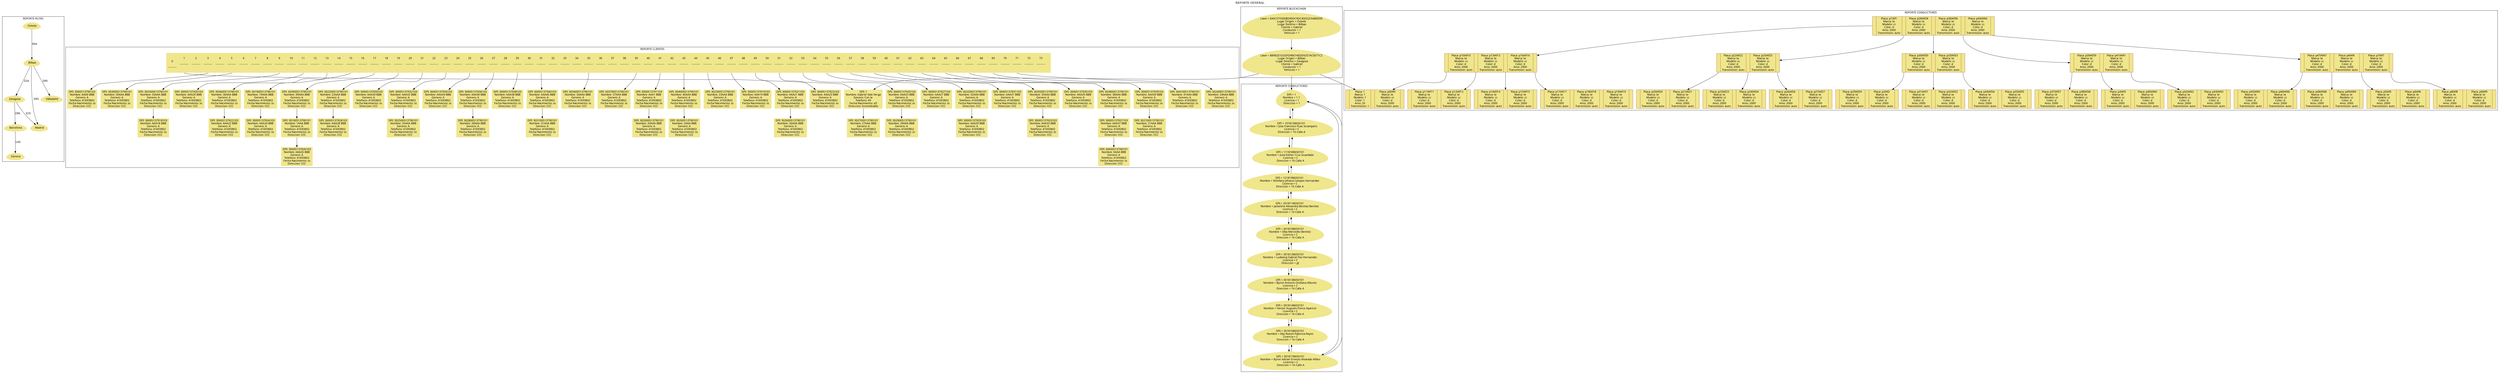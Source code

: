 digraph{

labelloc = "t;"label = "REPORTE GENERAL";

subgraph cluster_Map{ rankdir=LR; 
 node[shape = egg, style=filled, color = khaki, fontname = "Century Gothic"]; graph [fontname = "Century Gothic"];
labelloc = "t;"label = "REPORTE RUTAS";
"Oviedo"[label = " Oviedo"]
"Oviedo"->"Bilbao"[arrowhead=normal label= "304"]
"Bilbao"[label = " Bilbao"]
"Bilbao"->"Zaragoza"[arrowhead=normal label= "324"]
"Bilbao"->"Madrid"[arrowhead=normal label= "395"]
"Bilbao"->"Valladolid"[arrowhead=normal label= "280"]
"Zaragoza"[label = " Zaragoza"]
"Zaragoza"->"Barcelona"[arrowhead=normal label= "296"]
"Zaragoza"->"Madrid"[arrowhead=normal label= "325"]
"Madrid"[label = " Madrid"]
"Valladolid"[label = " Valladolid"]
"Barcelona"[label = " Barcelona"]
"Barcelona"->"Gerona"[arrowhead=normal label= "100"]
"Gerona"[label = " Gerona"]
}

subgraph cluster_Drivers{ rankdir=LR; 
 node[shape = egg, style=filled, color = khaki, fontname = "Century Gothic"]; graph [fontname = "Century Gothic"];
labelloc = "t;"label = "REPORTE CONDUCTORES";
x1[dir=both label = "DPI = 1\nNombre = 1 1\n Licencia = 1\n Direccion = 1"]x1-> x1018158650101
x1-> x3018178650101
x1018158650101[dir=both label = "DPI = 1018158650101\nNombre = Jose Francisco Puac Ixcamparic\n Licencia = C\n Direccion = 16 Calle A"]x1018158650101-> x1118188650101
x1018158650101-> x1
x1118188650101[dir=both label = "DPI = 1118188650101\nNombre = Julia Esther Cruz Guardado\n Licencia = C\n Direccion = 16 Calle A"]x1118188650101-> x1218198650101
x1118188650101-> x1018158650101
x1218198650101[dir=both label = "DPI = 1218198650101\nNombre = Sthefany Johana Campos Hernandez\n Licencia = C\n Direccion = 16 Calle A"]x1218198650101-> x2018118650101
x1218198650101-> x1118188650101
x2018118650101[dir=both label = "DPI = 2018118650101\nNombre = Jackeline Alexandra Benitez Benitez\n Licencia = C\n Direccion = 16 Calle A"]x2018118650101-> x3018108650101
x2018118650101-> x1218198650101
x3018108650101[dir=both label = "DPI = 3018108650101\nNombre = Elba Mercedes Benitez\n Licencia = C\n Direccion = 16 Calle A"]x3018108650101-> x3018128650101
x3018108650101-> x2018118650101
x3018128650101[dir=both label = "DPI = 3018128650101\nNombre = Ludwing Gabriel Paz Hernandez\n Licencia = C\n Direccion = gt"]x3018128650101-> x3018138650101
x3018128650101-> x3018108650101
x3018138650101[dir=both label = "DPI = 3018138650101\nNombre = Byron Antonio Orellana Alburez\n Licencia = C\n Direccion = 16 Calle A"]x3018138650101-> x3018148650101
x3018138650101-> x3018128650101
x3018148650101[dir=both label = "DPI = 3018148650101\nNombre = Hector Augusto Ponce Aparicio\n Licencia = C\n Direccion = 16 Calle A"]x3018148650101-> x3018168650101
x3018148650101-> x3018138650101
x3018168650101[dir=both label = "DPI = 3018168650101\nNombre = Aby Noemi Palencia Reyes\n Licencia = C\n Direccion = 16 Calle A"]x3018168650101-> x3018178650101
x3018168650101-> x3018148650101
x3018178650101[dir=both label = "DPI = 3018178650101\nNombre = Byron Adrian Ernesto Alvarado Alfaro\n Licencia = C\n Direccion = 16 Calle A"]x3018178650101-> x1
x3018178650101-> x3018168650101
}

subgraph cluster_Clientes{rankdir=LR
node[shape=record,style=filled, color = khaki, fontname = "Century Gothic"]; graph [fontname = "Century Gothic"];
 labelloc = "t;"label = "REPORTE CLIENTES";  Nodo947494900[label= 
"<P0>\n\n0\n\n----------\n\n|<P1>1\n\n----------\n\n|<P2>2\n\n----------\n\n|<P3>3\n\n----------\n\n|<P4>4\n\n----------\n\n|<P5>5\n\n----------\n\n|<P6>6\n\n----------\n\n|<P7>7\n\n----------\n\n|<P8>8\n\n----------\n\n|<P9>9\n\n----------\n\n|<P10>10\n\n----------\n\n|<P11>11\n\n----------\n\n|<P12>12\n\n----------\n\n|<P13>13\n\n----------\n\n|<P14>14\n\n----------\n\n|<P15>15\n\n----------\n\n|<P16>16\n\n----------\n\n|<P17>17\n\n----------\n\n|<P18>18\n\n----------\n\n|<P19>19\n\n----------\n\n|<P20>20\n\n----------\n\n|<P21>21\n\n----------\n\n|<P22>22\n\n----------\n\n|<P23>23\n\n----------\n\n|<P24>24\n\n----------\n\n|<P25>25\n\n----------\n\n|<P26>26\n\n----------\n\n|<P27>27\n\n----------\n\n|<P28>28\n\n----------\n\n|<P29>29\n\n----------\n\n|<P30>30\n\n----------\n\n|<P31>31\n\n----------\n\n|<P32>32\n\n----------\n\n|<P33>33\n\n----------\n\n|<P34>34\n\n----------\n\n|<P35>35\n\n----------\n\n|<P36>36\n\n----------\n\n|<P37>37\n\n----------\n\n|<P38>38\n\n----------\n\n|<P39>39\n\n----------\n\n|<P40>40\n\n----------\n\n|<P41>41\n\n----------\n\n|<P42>42\n\n----------\n\n|<P43>43\n\n----------\n\n|<P44>44\n\n----------\n\n|<P45>45\n\n----------\n\n|<P46>46\n\n----------\n\n|<P47>47\n\n----------\n\n|<P48>48\n\n----------\n\n|<P49>49\n\n----------\n\n|<P50>50\n\n----------\n\n|<P51>51\n\n----------\n\n|<P52>52\n\n----------\n\n|<P53>53\n\n----------\n\n|<P54>54\n\n----------\n\n|<P55>55\n\n----------\n\n|<P56>56\n\n----------\n\n|<P57>57\n\n----------\n\n|<P58>58\n\n----------\n\n|<P59>59\n\n----------\n\n|<P60>60\n\n----------\n\n|<P61>61\n\n----------\n\n|<P62>62\n\n----------\n\n|<P63>63\n\n----------\n\n|<P64>64\n\n----------\n\n|<P65>65\n\n----------\n\n|<P66>66\n\n----------\n\n|<P67>67\n\n----------\n\n|<P68>68\n\n----------\n\n|<P69>69\n\n----------\n\n|<P70>70\n\n----------\n\n|<P71>71\n\n----------\n\n|<P72>72\n\n----------\n\n|<P73>73\n\n----------\n\n|<P74>"];
Nodo1354180151[label=" DPI: 1\nNombre: Gabriel Vale Verga\nGenero: Con la \nTelefono: 69\nFecha Nacimiento: xD\nDireccion: Innombrable"];
Nodo1354180151 -> Nodo171025424
Nodo171025424[label=" DPI: 302700513790101\nNombre: 27AAA BBB\nGenero: A\nTelefono: 41693802\nFecha Nacimiento: ss\nDireccion: CCC"];
Nodo947494900:P1 -> Nodo1354180151
Nodo1562517515[label=" DPI: 3000513790103\nNombre: AAA0 BBB\nGenero: A\nTelefono: 41693802\nFecha Nacimiento: ss\nDireccion: CCC"];
Nodo947494900:P3 -> Nodo1562517515
Nodo782774822[label=" DPI: 303000513790101\nNombre: 30AAA BBB\nGenero: A\nTelefono: 41693802\nFecha Nacimiento: ss\nDireccion: CCC"];
Nodo947494900:P5 -> Nodo782774822
Nodo1524272696[label=" DPI: 303300513790101\nNombre: 33AAA BBB\nGenero: A\nTelefono: 41693802\nFecha Nacimiento: ss\nDireccion: CCC"];
Nodo1524272696 -> Nodo1565302871
Nodo1565302871[label=" DPI: 30005137918103\nNombre: AAA18 BBB\nGenero: A\nTelefono: 41693802\nFecha Nacimiento: ss\nDireccion: CCC"];
Nodo947494900:P9 -> Nodo1524272696
Nodo295891341[label=" DPI: 30005137920103\nNombre: AAA20 BBB\nGenero: A\nTelefono: 41693802\nFecha Nacimiento: ss\nDireccion: CCC"];
Nodo947494900:P11 -> Nodo295891341
Nodo2129975453[label=" DPI: 303600513790101\nNombre: 36AAA BBB\nGenero: A\nTelefono: 41693802\nFecha Nacimiento: ss\nDireccion: CCC"];
Nodo2129975453 -> Nodo1884365365
Nodo1884365365[label=" DPI: 30005137922103\nNombre: AAA22 BBB\nGenero: A\nTelefono: 41693802\nFecha Nacimiento: ss\nDireccion: CCC"];
Nodo947494900:P13 -> Nodo2129975453
Nodo1210542704[label=" DPI: 301900513790101\nNombre: 19AAA BBB\nGenero: A\nTelefono: 41693802\nFecha Nacimiento: ss\nDireccion: CCC"];
Nodo1210542704 -> Nodo1318044768
Nodo1318044768[label=" DPI: 30005137924103\nNombre: AAA24 BBB\nGenero: A\nTelefono: 41693802\nFecha Nacimiento: ss\nDireccion: CCC"];
Nodo947494900:P15 -> Nodo1210542704
Nodo384290076[label=" DPI: 303900513790101\nNombre: 39AAA BBB\nGenero: A\nTelefono: 41693802\nFecha Nacimiento: ss\nDireccion: CCC"];
Nodo384290076 -> Nodo1876821375
Nodo1876821375[label=" DPI: 30100513790101\nNombre: 1AAA BBB\nGenero: A\nTelefono: 41693802\nFecha Nacimiento: ss\nDireccion: CCC"];
Nodo1876821375 -> Nodo475633182
Nodo475633182[label=" DPI: 30005137926103\nNombre: AAA26 BBB\nGenero: A\nTelefono: 41693802\nFecha Nacimiento: ss\nDireccion: CCC"];
Nodo947494900:P17 -> Nodo384290076
Nodo751168817[label=" DPI: 302200513790101\nNombre: 22AAA BBB\nGenero: A\nTelefono: 41693802\nFecha Nacimiento: ss\nDireccion: CCC"];
Nodo751168817 -> Nodo73554584
Nodo73554584[label=" DPI: 30005137928103\nNombre: AAA28 BBB\nGenero: A\nTelefono: 41693802\nFecha Nacimiento: ss\nDireccion: CCC"];
Nodo947494900:P19 -> Nodo751168817
Nodo453526166[label=" DPI: 30005137930103\nNombre: AAA30 BBB\nGenero: A\nTelefono: 41693802\nFecha Nacimiento: ss\nDireccion: CCC"];
Nodo947494900:P21 -> Nodo453526166
Nodo1269943951[label=" DPI: 30005137932103\nNombre: AAA32 BBB\nGenero: A\nTelefono: 41693802\nFecha Nacimiento: ss\nDireccion: CCC"];
Nodo1269943951 -> Nodo1218317997
Nodo1218317997[label=" DPI: 302500513790101\nNombre: 25AAA BBB\nGenero: A\nTelefono: 41693802\nFecha Nacimiento: ss\nDireccion: CCC"];
Nodo947494900:P23 -> Nodo1269943951
Nodo1589525436[label=" DPI: 30005137934103\nNombre: AAA34 BBB\nGenero: A\nTelefono: 41693802\nFecha Nacimiento: ss\nDireccion: CCC"];
Nodo947494900:P25 -> Nodo1589525436
Nodo133946895[label=" DPI: 30005137936103\nNombre: AAA36 BBB\nGenero: A\nTelefono: 41693802\nFecha Nacimiento: ss\nDireccion: CCC"];
Nodo133946895 -> Nodo1123790281
Nodo1123790281[label=" DPI: 302800513790101\nNombre: 28AAA BBB\nGenero: A\nTelefono: 41693802\nFecha Nacimiento: ss\nDireccion: CCC"];
Nodo947494900:P27 -> Nodo133946895
Nodo2049456221[label=" DPI: 30005137938103\nNombre: AAA38 BBB\nGenero: A\nTelefono: 41693802\nFecha Nacimiento: ss\nDireccion: CCC"];
Nodo947494900:P29 -> Nodo2049456221
Nodo1441046399[label=" DPI: 30005137940103\nNombre: AAA40 BBB\nGenero: A\nTelefono: 41693802\nFecha Nacimiento: ss\nDireccion: CCC"];
Nodo1441046399 -> Nodo204879978
Nodo204879978[label=" DPI: 303100513790101\nNombre: 31AAA BBB\nGenero: A\nTelefono: 41693802\nFecha Nacimiento: ss\nDireccion: CCC"];
Nodo947494900:P31 -> Nodo1441046399
Nodo331110848[label=" DPI: 303400513790101\nNombre: 34AAA BBB\nGenero: A\nTelefono: 41693802\nFecha Nacimiento: ss\nDireccion: CCC"];
Nodo947494900:P35 -> Nodo331110848
Nodo686649658[label=" DPI: 303700513790101\nNombre: 37AAA BBB\nGenero: A\nTelefono: 41693802\nFecha Nacimiento: ss\nDireccion: CCC"];
Nodo947494900:P39 -> Nodo686649658
Nodo1501760575[label=" DPI: 3000513791103\nNombre: AAA1 BBB\nGenero: A\nTelefono: 41693802\nFecha Nacimiento: ss\nDireccion: CCC"];
Nodo1501760575 -> Nodo1682676237
Nodo1682676237[label=" DPI: 302000513790101\nNombre: 20AAA BBB\nGenero: A\nTelefono: 41693802\nFecha Nacimiento: ss\nDireccion: CCC"];
Nodo947494900:P41 -> Nodo1501760575
Nodo357088541[label=" DPI: 304000513790101\nNombre: 40AAA BBB\nGenero: A\nTelefono: 41693802\nFecha Nacimiento: ss\nDireccion: CCC"];
Nodo357088541 -> Nodo1450146351
Nodo1450146351[label=" DPI: 30200513790101\nNombre: 2AAA BBB\nGenero: A\nTelefono: 41693802\nFecha Nacimiento: ss\nDireccion: CCC"];
Nodo947494900:P43 -> Nodo357088541
Nodo399271465[label=" DPI: 302300513790101\nNombre: 23AAA BBB\nGenero: A\nTelefono: 41693802\nFecha Nacimiento: ss\nDireccion: CCC"];
Nodo947494900:P45 -> Nodo399271465
Nodo795807023[label=" DPI: 30005137919103\nNombre: AAA19 BBB\nGenero: A\nTelefono: 41693802\nFecha Nacimiento: ss\nDireccion: CCC"];
Nodo947494900:P47 -> Nodo795807023
Nodo2141191562[label=" DPI: 30005137921103\nNombre: AAA21 BBB\nGenero: A\nTelefono: 41693802\nFecha Nacimiento: ss\nDireccion: CCC"];
Nodo2141191562 -> Nodo1376538196
Nodo1376538196[label=" DPI: 302600513790101\nNombre: 26AAA BBB\nGenero: A\nTelefono: 41693802\nFecha Nacimiento: ss\nDireccion: CCC"];
Nodo947494900:P49 -> Nodo2141191562
Nodo646289170[label=" DPI: 30005137923103\nNombre: AAA23 BBB\nGenero: A\nTelefono: 41693802\nFecha Nacimiento: ss\nDireccion: CCC"];
Nodo947494900:P51 -> Nodo646289170
Nodo1909776536[label=" DPI: 30005137925103\nNombre: AAA25 BBB\nGenero: A\nTelefono: 41693802\nFecha Nacimiento: ss\nDireccion: CCC"];
Nodo1909776536 -> Nodo1898393733
Nodo1898393733[label=" DPI: 302900513790101\nNombre: 29AAA BBB\nGenero: A\nTelefono: 41693802\nFecha Nacimiento: ss\nDireccion: CCC"];
Nodo947494900:P53 -> Nodo1909776536
Nodo1097448987[label=" DPI: 30005137927103\nNombre: AAA27 BBB\nGenero: A\nTelefono: 41693802\nFecha Nacimiento: ss\nDireccion: CCC"];
Nodo947494900:P55 -> Nodo1097448987
Nodo1264491555[label=" DPI: 303200513790101\nNombre: 32AAA BBB\nGenero: A\nTelefono: 41693802\nFecha Nacimiento: ss\nDireccion: CCC"];
Nodo1264491555 -> Nodo492336624
Nodo492336624[label=" DPI: 30005137929103\nNombre: AAA29 BBB\nGenero: A\nTelefono: 41693802\nFecha Nacimiento: ss\nDireccion: CCC"];
Nodo947494900:P57 -> Nodo1264491555
Nodo1429458374[label=" DPI: 30005137931103\nNombre: AAA31 BBB\nGenero: A\nTelefono: 41693802\nFecha Nacimiento: ss\nDireccion: CCC"];
Nodo947494900:P59 -> Nodo1429458374
Nodo1495672861[label=" DPI: 303500513790101\nNombre: 35AAA BBB\nGenero: A\nTelefono: 41693802\nFecha Nacimiento: ss\nDireccion: CCC"];
Nodo1495672861 -> Nodo1722161310
Nodo1722161310[label=" DPI: 30005137933103\nNombre: AAA33 BBB\nGenero: A\nTelefono: 41693802\nFecha Nacimiento: ss\nDireccion: CCC"];
Nodo947494900:P61 -> Nodo1495672861
Nodo948901455[label=" DPI: 30005137935103\nNombre: AAA35 BBB\nGenero: A\nTelefono: 41693802\nFecha Nacimiento: ss\nDireccion: CCC"];
Nodo947494900:P63 -> Nodo948901455
Nodo1939448165[label=" DPI: 303800513790101\nNombre: 38AAA BBB\nGenero: A\nTelefono: 41693802\nFecha Nacimiento: ss\nDireccion: CCC"];
Nodo1939448165 -> Nodo462887371
Nodo462887371[label=" DPI: 30005137937103\nNombre: AAA37 BBB\nGenero: A\nTelefono: 41693802\nFecha Nacimiento: ss\nDireccion: CCC"];
Nodo462887371 -> Nodo1302560975
Nodo1302560975[label=" DPI: 30000513790101\nNombre: 0AAA BBB\nGenero: A\nTelefono: 41693802\nFecha Nacimiento: ss\nDireccion: CCC"];
Nodo947494900:P65 -> Nodo1939448165
Nodo224315994[label=" DPI: 30005137939103\nNombre: AAA39 BBB\nGenero: A\nTelefono: 41693802\nFecha Nacimiento: ss\nDireccion: CCC"];
Nodo224315994 -> Nodo871551005
Nodo871551005[label=" DPI: 302100513790101\nNombre: 21AAA BBB\nGenero: A\nTelefono: 41693802\nFecha Nacimiento: ss\nDireccion: CCC"];
Nodo947494900:P67 -> Nodo224315994
Nodo277401321[label=" DPI: 304100513790101\nNombre: 41AAA BBB\nGenero: A\nTelefono: 41693802\nFecha Nacimiento: ss\nDireccion: CCC"];
Nodo947494900:P69 -> Nodo277401321
Nodo1107071439[label=" DPI: 302400513790101\nNombre: 24AAA BBB\nGenero: A\nTelefono: 41693802\nFecha Nacimiento: ss\nDireccion: CCC"];
Nodo947494900:P71 -> Nodo1107071439
}

subgraph cluster_Tree{node[shape=record, style=filled,fillcolor=khaki, color =sienna , fontname = "Century Gothic"]; graph [fontname = "Century Gothic"];
 labelloc = "t;"label = "REPORTE CONDUCTORES";Nodo973840304[label="<P0>|Placa: p1lAf1\nMarca: te\nModelo: cc\nColor: d\nAnio: 2000\nTransmision: auto|<P1>|Placa: p28lAf28\nMarca: te\nModelo: cc\nColor: d\nAnio: 2000\nTransmision: auto|<P2>|Placa: p36lAf36\nMarca: te\nModelo: cc\nColor: d\nAnio: 2000\nTransmision: auto|<P3>|Placa: p44lAf44\nMarca: te\nModelo: cc\nColor: d\nAnio: 2000\nTransmision: auto|<P4>"];
Nodo534565588[label="<P0>|Placa: p10lAf10\nMarca: te\nModelo: cc\nColor: d\nAnio: 2000\nTransmision: auto|<P1>|Placa: p13lAf13\nMarca: te\nModelo: cc\nColor: d\nAnio: 2000\nTransmision: auto|<P2>|Placa: p16lAf16\nMarca: te\nModelo: cc\nColor: d\nAnio: 2000\nTransmision: auto|<P3>"];
Nodo560518490[label="<P0>|Placa: 1\nMarca: 1\nModelo: 1\nColor: 1\nAnio: 20\nTransmision: 1|<P1>|Placa: p0lAf0\nMarca: te\nModelo: cc\nColor: d\nAnio: 2000\nTransmision: auto|<P2>"];
Nodo534565588:P0->Nodo560518490;
Nodo1232451648[label="<P0>|Placa: p11lAf11\nMarca: te\nModelo: cc\nColor: d\nAnio: 2000\nTransmision: auto|<P1>|Placa: p12lAf12\nMarca: te\nModelo: cc\nColor: d\nAnio: 2000\nTransmision: auto|<P2>"];
Nodo534565588:P1->Nodo1232451648;
Nodo1814182472[label="<P0>|Placa: p14lAf14\nMarca: te\nModelo: cc\nColor: d\nAnio: 2000\nTransmision: auto|<P1>|Placa: p15lAf15\nMarca: te\nModelo: cc\nColor: d\nAnio: 2000\nTransmision: auto|<P2>"];
Nodo534565588:P2->Nodo1814182472;
Nodo179490403[label="<P0>|Placa: p17lAf17\nMarca: te\nModelo: cc\nColor: d\nAnio: 2000\nTransmision: auto|<P1>|Placa: p18lAf18\nMarca: te\nModelo: cc\nColor: d\nAnio: 2000\nTransmision: auto|<P2>|Placa: p19lAf19\nMarca: te\nModelo: cc\nColor: d\nAnio: 2000\nTransmision: auto|<P3>"];
Nodo534565588:P3->Nodo179490403;
Nodo973840304:P0->Nodo534565588;
Nodo1937893267[label="<P0>|Placa: p22lAf22\nMarca: te\nModelo: cc\nColor: d\nAnio: 2000\nTransmision: auto|<P1>|Placa: p25lAf25\nMarca: te\nModelo: cc\nColor: d\nAnio: 2000\nTransmision: auto|<P2>"];
Nodo391312923[label="<P0>|Placa: p20lAf20\nMarca: te\nModelo: cc\nColor: d\nAnio: 2000\nTransmision: auto|<P1>|Placa: p21lAf21\nMarca: te\nModelo: cc\nColor: d\nAnio: 2000\nTransmision: auto|<P2>"];
Nodo1937893267:P0->Nodo391312923;
Nodo1784639171[label="<P0>|Placa: p23lAf23\nMarca: te\nModelo: cc\nColor: d\nAnio: 2000\nTransmision: auto|<P1>|Placa: p24lAf24\nMarca: te\nModelo: cc\nColor: d\nAnio: 2000\nTransmision: auto|<P2>"];
Nodo1937893267:P1->Nodo1784639171;
Nodo1988260925[label="<P0>|Placa: p26lAf26\nMarca: te\nModelo: cc\nColor: d\nAnio: 2000\nTransmision: auto|<P1>|Placa: p27lAf27\nMarca: te\nModelo: cc\nColor: d\nAnio: 2000\nTransmision: auto|<P2>"];
Nodo1937893267:P2->Nodo1988260925;
Nodo973840304:P1->Nodo1937893267;
Nodo180598785[label="<P0>|Placa: p30lAf30\nMarca: te\nModelo: cc\nColor: d\nAnio: 2000\nTransmision: auto|<P1>|Placa: p33lAf33\nMarca: te\nModelo: cc\nColor: d\nAnio: 2000\nTransmision: auto|<P2>"];
Nodo169960812[label="<P0>|Placa: p29lAf29\nMarca: te\nModelo: cc\nColor: d\nAnio: 2000\nTransmision: auto|<P1>|Placa: p2lAf2\nMarca: te\nModelo: cc\nColor: d\nAnio: 2000\nTransmision: auto|<P2>"];
Nodo180598785:P0->Nodo169960812;
Nodo463023005[label="<P0>|Placa: p31lAf31\nMarca: te\nModelo: cc\nColor: d\nAnio: 2000\nTransmision: auto|<P1>|Placa: p32lAf32\nMarca: te\nModelo: cc\nColor: d\nAnio: 2000\nTransmision: auto|<P2>"];
Nodo180598785:P1->Nodo463023005;
Nodo2128582479[label="<P0>|Placa: p34lAf34\nMarca: te\nModelo: cc\nColor: d\nAnio: 2000\nTransmision: auto|<P1>|Placa: p35lAf35\nMarca: te\nModelo: cc\nColor: d\nAnio: 2000\nTransmision: auto|<P2>"];
Nodo180598785:P2->Nodo2128582479;
Nodo973840304:P2->Nodo180598785;
Nodo1766533925[label="<P0>|Placa: p39lAf39\nMarca: te\nModelo: cc\nColor: d\nAnio: 2000\nTransmision: auto|<P1>|Placa: p41lAf41\nMarca: te\nModelo: cc\nColor: d\nAnio: 2000\nTransmision: auto|<P2>"];
Nodo1757428069[label="<P0>|Placa: p37lAf37\nMarca: te\nModelo: cc\nColor: d\nAnio: 2000\nTransmision: auto|<P1>|Placa: p38lAf38\nMarca: te\nModelo: cc\nColor: d\nAnio: 2000\nTransmision: auto|<P2>"];
Nodo1766533925:P0->Nodo1757428069;
Nodo987181603[label="<P0>|Placa: p3lAf3\nMarca: te\nModelo: cc\nColor: d\nAnio: 2000\nTransmision: auto|<P1>|Placa: p40lAf40\nMarca: te\nModelo: cc\nColor: d\nAnio: 2000\nTransmision: auto|<P2>"];
Nodo1766533925:P1->Nodo987181603;
Nodo942714841[label="<P0>|Placa: p42lAf42\nMarca: te\nModelo: cc\nColor: d\nAnio: 2000\nTransmision: auto|<P1>|Placa: p43lAf43\nMarca: te\nModelo: cc\nColor: d\nAnio: 2000\nTransmision: auto|<P2>"];
Nodo1766533925:P2->Nodo942714841;
Nodo973840304:P3->Nodo1766533925;
Nodo143833593[label="<P0>|Placa: p47lAf47\nMarca: te\nModelo: cc\nColor: d\nAnio: 2000\nTransmision: auto|<P1>|Placa: p4lAf4\nMarca: te\nModelo: cc\nColor: d\nAnio: 2000\nTransmision: auto|<P2>|Placa: p7lAf7\nMarca: te\nModelo: cc\nColor: d\nAnio: 2000\nTransmision: auto|<P3>"];
Nodo1643164319[label="<P0>|Placa: p45lAf45\nMarca: te\nModelo: cc\nColor: d\nAnio: 2000\nTransmision: auto|<P1>|Placa: p46lAf46\nMarca: te\nModelo: cc\nColor: d\nAnio: 2000\nTransmision: auto|<P2>"];
Nodo143833593:P0->Nodo1643164319;
Nodo1656079016[label="<P0>|Placa: p48lAf48\nMarca: te\nModelo: cc\nColor: d\nAnio: 2000\nTransmision: auto|<P1>|Placa: p49lAf49\nMarca: te\nModelo: cc\nColor: d\nAnio: 2000\nTransmision: auto|<P2>"];
Nodo143833593:P1->Nodo1656079016;
Nodo1598486336[label="<P0>|Placa: p5lAf5\nMarca: te\nModelo: cc\nColor: d\nAnio: 2000\nTransmision: auto|<P1>|Placa: p6lAf6\nMarca: te\nModelo: cc\nColor: d\nAnio: 2000\nTransmision: auto|<P2>"];
Nodo143833593:P2->Nodo1598486336;
Nodo1107742752[label="<P0>|Placa: p8lAf8\nMarca: te\nModelo: cc\nColor: d\nAnio: 2000\nTransmision: auto|<P1>|Placa: p9lAf9\nMarca: te\nModelo: cc\nColor: d\nAnio: 2000\nTransmision: auto|<P2>"];
Nodo143833593:P3->Nodo1107742752;
Nodo973840304:P4->Nodo143833593;
}

subgraph cluster_Blockchain{ rankdir=LR; 
 node[shape = egg, style=filled, color = khaki, fontname = "Century Gothic"]; graph [fontname = "Century Gothic"];
labelloc = "t;"label = "REPORTE BLOCKCHAIN";
xEA0C5755EEBD90DC9DC45022C6480D0E[dir=both label = "Llave = EA0C5755EEBD90DC9DC45022C6480D0E\nLugar Origen = Oviedo\n Lugar Destino = Bilbao\n Cliente = Gabriel\n Conductor = 1\n Vehiculo = 1"]xEA0C5755EEBD90DC9DC45022C6480D0E-> xB8982E1D2DFD98674EDD92E7ACE671C2
xB8982E1D2DFD98674EDD92E7ACE671C2[dir=both label = "Llave = B8982E1D2DFD98674EDD92E7ACE671C2\nLugar Origen = Bilbao\n Lugar Destino = Zaragoza\n Cliente = Gabriel\n Conductor = 1\n Vehiculo = 1"]xB8982E1D2DFD98674EDD92E7ACE671C2-> x1
xB8982E1D2DFD98674EDD92E7ACE671C2-> Nodo560518490
xB8982E1D2DFD98674EDD92E7ACE671C2-> Nodo1354180151
}


}

